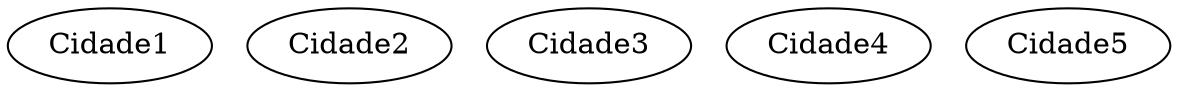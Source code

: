 graph G {
    1 [label="Cidade1"];
    2 [label="Cidade2"];
    3 [label="Cidade3"];
    4 [label="Cidade4"];
    5 [label="Cidade5"];
}
